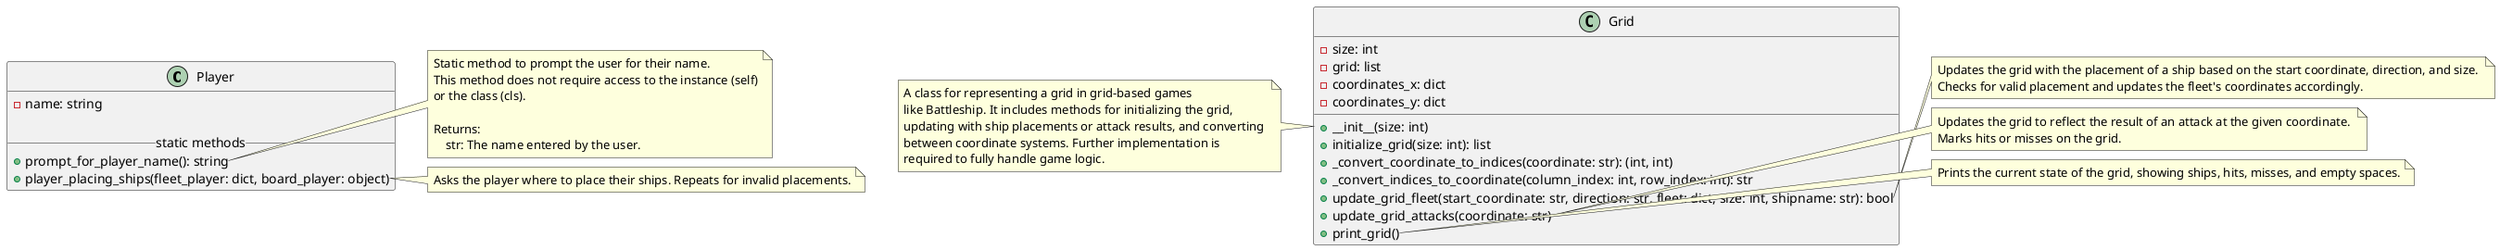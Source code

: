 @startuml name
class Player {
  -name: string
  
  __static methods__
  +prompt_for_player_name(): string
  +player_placing_ships(fleet_player: dict, board_player: object)
}

note right of Player::prompt_for_player_name
  Static method to prompt the user for their name.
  This method does not require access to the instance (self)
  or the class (cls).
  
  Returns:
      str: The name entered by the user.
end note

note right of Player::player_placing_ships
  Asks the player where to place their ships. Repeats for invalid placements.
end note

class Grid {
  -size: int
  -grid: list
  -coordinates_x: dict
  -coordinates_y: dict

  +__init__(size: int)
  +initialize_grid(size: int): list
  +_convert_coordinate_to_indices(coordinate: str): (int, int)
  +_convert_indices_to_coordinate(column_index: int, row_index: int): str
  +update_grid_fleet(start_coordinate: str, direction: str, fleet: dict, size: int, shipname: str): bool
  +update_grid_attacks(coordinate: str)
  +print_grid()
}

note left of Grid
  A class for representing a grid in grid-based games 
  like Battleship. It includes methods for initializing the grid,
  updating with ship placements or attack results, and converting 
  between coordinate systems. Further implementation is 
  required to fully handle game logic.
end note

note right of Grid::update_grid_fleet
  Updates the grid with the placement of a ship based on the start coordinate, direction, and size. 
  Checks for valid placement and updates the fleet's coordinates accordingly.
end note

note right of Grid::update_grid_attacks
  Updates the grid to reflect the result of an attack at the given coordinate. 
  Marks hits or misses on the grid.
end note

note right of Grid::print_grid
  Prints the current state of the grid, showing ships, hits, misses, and empty spaces.
end note

@enduml